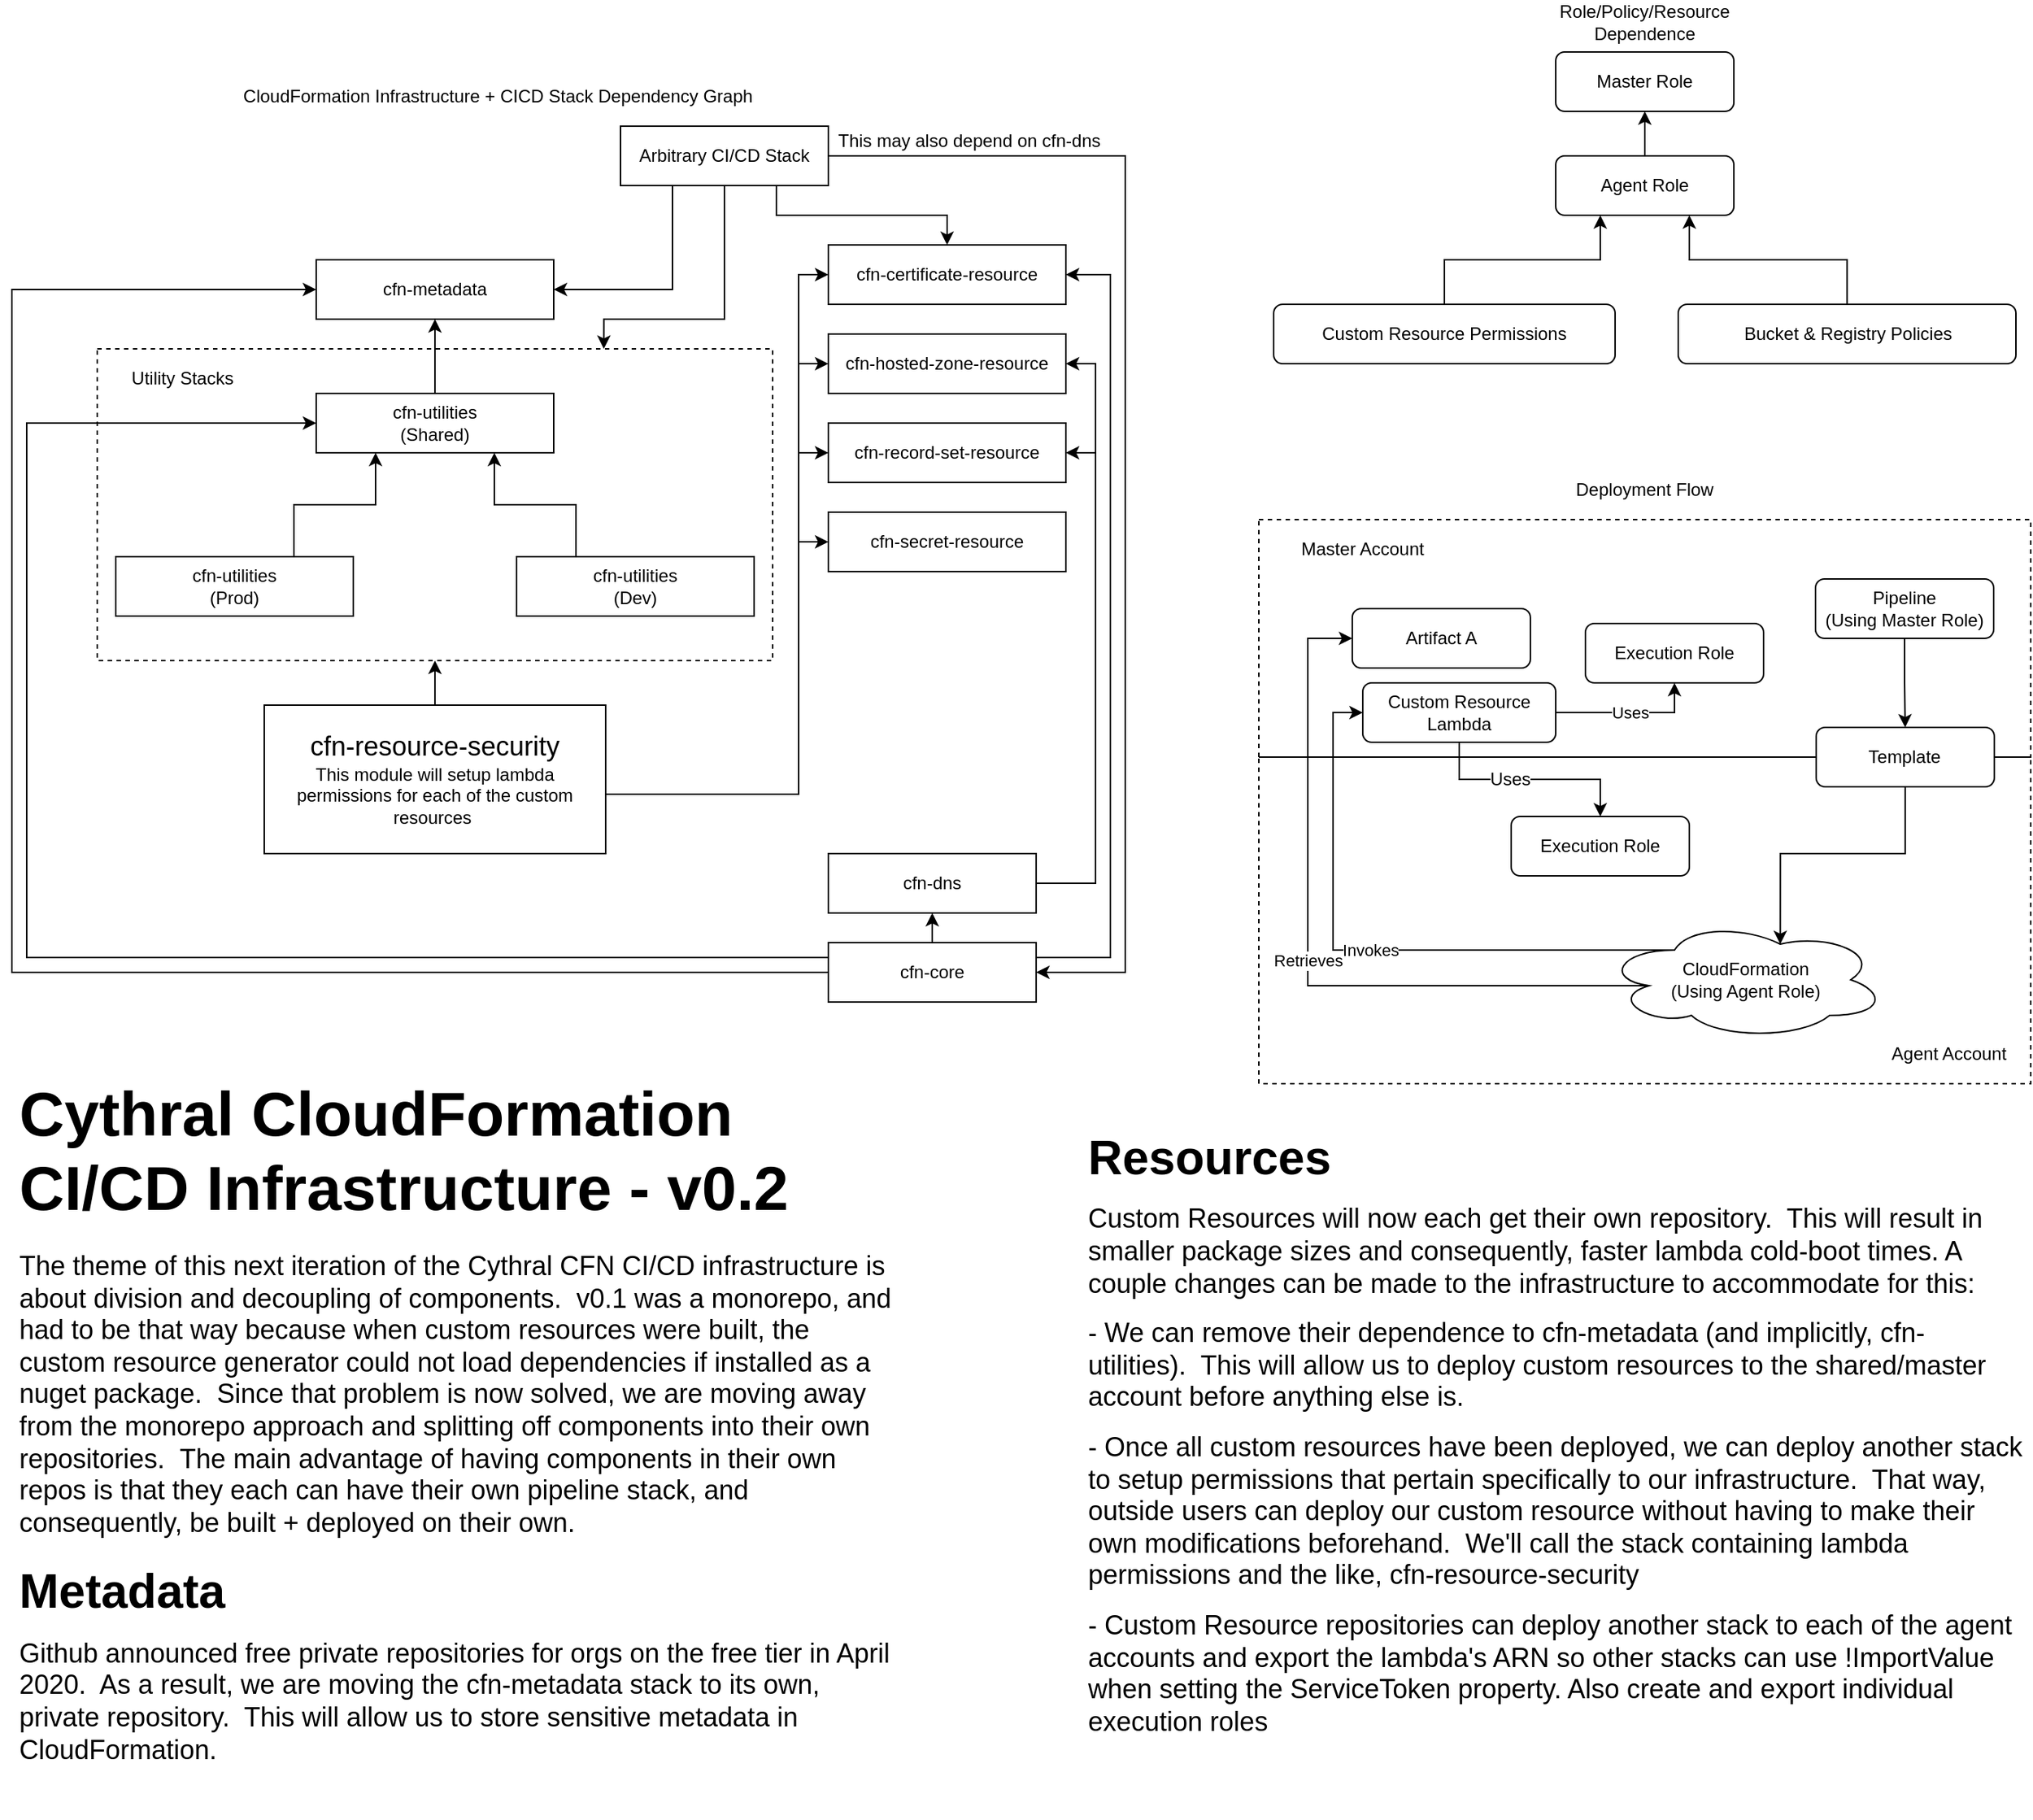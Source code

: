 <mxfile version="12.8.8"><diagram id="zvvnBCrAP_00yjJSCmby" name="Page-1"><mxGraphModel dx="1395" dy="1900" grid="1" gridSize="10" guides="1" tooltips="1" connect="1" arrows="1" fold="1" page="1" pageScale="1" pageWidth="850" pageHeight="1100" math="0" shadow="0"><root><mxCell id="0"/><mxCell id="1" parent="0"/><mxCell id="QBsZ5KCF9hEleyuy3w9k-131" value="" style="rounded=0;whiteSpace=wrap;html=1;fillColor=none;dashed=1;" vertex="1" parent="1"><mxGeometry x="900" y="395" width="520" height="220" as="geometry"/></mxCell><mxCell id="QBsZ5KCF9hEleyuy3w9k-115" value="" style="rounded=0;whiteSpace=wrap;html=1;fillColor=none;dashed=1;borderBottom=none;" vertex="1" parent="1"><mxGeometry x="900" y="235" width="520" height="160" as="geometry"/></mxCell><mxCell id="QBsZ5KCF9hEleyuy3w9k-76" value="" style="rounded=0;whiteSpace=wrap;html=1;fillColor=none;dashed=1;" vertex="1" parent="1"><mxGeometry x="117.5" y="120" width="455" height="210" as="geometry"/></mxCell><mxCell id="QBsZ5KCF9hEleyuy3w9k-1" value="cfn-metadata" style="rounded=0;whiteSpace=wrap;html=1;" vertex="1" parent="1"><mxGeometry x="265" y="60" width="160" height="40" as="geometry"/></mxCell><mxCell id="QBsZ5KCF9hEleyuy3w9k-3" value="Master Role" style="rounded=1;whiteSpace=wrap;html=1;" vertex="1" parent="1"><mxGeometry x="1100" y="-80" width="120" height="40" as="geometry"/></mxCell><mxCell id="QBsZ5KCF9hEleyuy3w9k-5" style="edgeStyle=orthogonalEdgeStyle;rounded=0;orthogonalLoop=1;jettySize=auto;html=1;entryX=0.5;entryY=1;entryDx=0;entryDy=0;" edge="1" parent="1" source="QBsZ5KCF9hEleyuy3w9k-4" target="QBsZ5KCF9hEleyuy3w9k-3"><mxGeometry relative="1" as="geometry"/></mxCell><mxCell id="QBsZ5KCF9hEleyuy3w9k-4" value="Agent Role" style="rounded=1;whiteSpace=wrap;html=1;" vertex="1" parent="1"><mxGeometry x="1100" y="-10" width="120" height="40" as="geometry"/></mxCell><mxCell id="QBsZ5KCF9hEleyuy3w9k-6" value="Role/Policy/Resource Dependence" style="text;html=1;strokeColor=none;fillColor=none;align=center;verticalAlign=middle;whiteSpace=wrap;rounded=0;" vertex="1" parent="1"><mxGeometry x="1095" y="-110" width="130" height="20" as="geometry"/></mxCell><mxCell id="QBsZ5KCF9hEleyuy3w9k-47" style="edgeStyle=orthogonalEdgeStyle;rounded=0;orthogonalLoop=1;jettySize=auto;html=1;exitX=0.5;exitY=0;exitDx=0;exitDy=0;entryX=0.5;entryY=1;entryDx=0;entryDy=0;" edge="1" parent="1" source="QBsZ5KCF9hEleyuy3w9k-8" target="QBsZ5KCF9hEleyuy3w9k-1"><mxGeometry relative="1" as="geometry"/></mxCell><mxCell id="QBsZ5KCF9hEleyuy3w9k-8" value="cfn-utilities&lt;br&gt;(Shared)" style="rounded=0;whiteSpace=wrap;html=1;" vertex="1" parent="1"><mxGeometry x="265" y="150" width="160" height="40" as="geometry"/></mxCell><mxCell id="QBsZ5KCF9hEleyuy3w9k-46" style="edgeStyle=orthogonalEdgeStyle;rounded=0;orthogonalLoop=1;jettySize=auto;html=1;exitX=0.25;exitY=0;exitDx=0;exitDy=0;entryX=0.75;entryY=1;entryDx=0;entryDy=0;" edge="1" parent="1" source="QBsZ5KCF9hEleyuy3w9k-10" target="QBsZ5KCF9hEleyuy3w9k-8"><mxGeometry relative="1" as="geometry"/></mxCell><mxCell id="QBsZ5KCF9hEleyuy3w9k-10" value="cfn-utilities&lt;br&gt;(Dev)" style="rounded=0;whiteSpace=wrap;html=1;" vertex="1" parent="1"><mxGeometry x="400" y="260" width="160" height="40" as="geometry"/></mxCell><mxCell id="QBsZ5KCF9hEleyuy3w9k-45" style="edgeStyle=orthogonalEdgeStyle;rounded=0;orthogonalLoop=1;jettySize=auto;html=1;exitX=0.75;exitY=0;exitDx=0;exitDy=0;entryX=0.25;entryY=1;entryDx=0;entryDy=0;" edge="1" parent="1" source="QBsZ5KCF9hEleyuy3w9k-11" target="QBsZ5KCF9hEleyuy3w9k-8"><mxGeometry relative="1" as="geometry"/></mxCell><mxCell id="QBsZ5KCF9hEleyuy3w9k-11" value="cfn-utilities&lt;br&gt;(Prod)" style="rounded=0;whiteSpace=wrap;html=1;" vertex="1" parent="1"><mxGeometry x="130" y="260" width="160" height="40" as="geometry"/></mxCell><mxCell id="QBsZ5KCF9hEleyuy3w9k-64" style="edgeStyle=orthogonalEdgeStyle;rounded=0;orthogonalLoop=1;jettySize=auto;html=1;exitX=1;exitY=0.25;exitDx=0;exitDy=0;entryX=1;entryY=0.5;entryDx=0;entryDy=0;" edge="1" parent="1" source="QBsZ5KCF9hEleyuy3w9k-17" target="QBsZ5KCF9hEleyuy3w9k-60"><mxGeometry relative="1" as="geometry"><Array as="points"><mxPoint x="750" y="480"/><mxPoint x="790" y="480"/><mxPoint x="790" y="190"/></Array></mxGeometry></mxCell><mxCell id="QBsZ5KCF9hEleyuy3w9k-65" style="edgeStyle=orthogonalEdgeStyle;rounded=0;orthogonalLoop=1;jettySize=auto;html=1;exitX=1;exitY=0.5;exitDx=0;exitDy=0;entryX=1;entryY=0.5;entryDx=0;entryDy=0;" edge="1" parent="1" source="QBsZ5KCF9hEleyuy3w9k-17" target="QBsZ5KCF9hEleyuy3w9k-57"><mxGeometry relative="1" as="geometry"><Array as="points"><mxPoint x="790" y="480"/><mxPoint x="790" y="130"/></Array></mxGeometry></mxCell><mxCell id="QBsZ5KCF9hEleyuy3w9k-17" value="cfn-dns" style="rounded=0;whiteSpace=wrap;html=1;" vertex="1" parent="1"><mxGeometry x="610" y="460" width="140" height="40" as="geometry"/></mxCell><mxCell id="QBsZ5KCF9hEleyuy3w9k-67" style="edgeStyle=orthogonalEdgeStyle;rounded=0;orthogonalLoop=1;jettySize=auto;html=1;exitX=1;exitY=0.25;exitDx=0;exitDy=0;entryX=1;entryY=0.5;entryDx=0;entryDy=0;" edge="1" parent="1" source="QBsZ5KCF9hEleyuy3w9k-19" target="QBsZ5KCF9hEleyuy3w9k-48"><mxGeometry relative="1" as="geometry"><Array as="points"><mxPoint x="800" y="530"/><mxPoint x="800" y="70"/></Array></mxGeometry></mxCell><mxCell id="QBsZ5KCF9hEleyuy3w9k-68" style="edgeStyle=orthogonalEdgeStyle;rounded=0;orthogonalLoop=1;jettySize=auto;html=1;exitX=0.5;exitY=0;exitDx=0;exitDy=0;entryX=0.5;entryY=1;entryDx=0;entryDy=0;" edge="1" parent="1" source="QBsZ5KCF9hEleyuy3w9k-19" target="QBsZ5KCF9hEleyuy3w9k-17"><mxGeometry relative="1" as="geometry"/></mxCell><mxCell id="QBsZ5KCF9hEleyuy3w9k-69" style="edgeStyle=orthogonalEdgeStyle;rounded=0;orthogonalLoop=1;jettySize=auto;html=1;entryX=0;entryY=0.5;entryDx=0;entryDy=0;" edge="1" parent="1" source="QBsZ5KCF9hEleyuy3w9k-19" target="QBsZ5KCF9hEleyuy3w9k-1"><mxGeometry relative="1" as="geometry"><Array as="points"><mxPoint x="60" y="540"/><mxPoint x="60" y="80"/></Array></mxGeometry></mxCell><mxCell id="QBsZ5KCF9hEleyuy3w9k-70" style="edgeStyle=orthogonalEdgeStyle;rounded=0;orthogonalLoop=1;jettySize=auto;html=1;exitX=0;exitY=0.25;exitDx=0;exitDy=0;entryX=0;entryY=0.5;entryDx=0;entryDy=0;" edge="1" parent="1" source="QBsZ5KCF9hEleyuy3w9k-19" target="QBsZ5KCF9hEleyuy3w9k-8"><mxGeometry relative="1" as="geometry"><Array as="points"><mxPoint x="70" y="530"/><mxPoint x="70" y="170"/></Array></mxGeometry></mxCell><mxCell id="QBsZ5KCF9hEleyuy3w9k-19" value="cfn-core" style="rounded=0;whiteSpace=wrap;html=1;" vertex="1" parent="1"><mxGeometry x="610" y="520" width="140" height="40" as="geometry"/></mxCell><mxCell id="QBsZ5KCF9hEleyuy3w9k-84" style="edgeStyle=orthogonalEdgeStyle;rounded=0;orthogonalLoop=1;jettySize=auto;html=1;exitX=1;exitY=0.5;exitDx=0;exitDy=0;entryX=1;entryY=0.5;entryDx=0;entryDy=0;" edge="1" parent="1" source="QBsZ5KCF9hEleyuy3w9k-22" target="QBsZ5KCF9hEleyuy3w9k-19"><mxGeometry relative="1" as="geometry"><Array as="points"><mxPoint x="810" y="-10"/><mxPoint x="810" y="540"/></Array></mxGeometry></mxCell><mxCell id="QBsZ5KCF9hEleyuy3w9k-87" style="edgeStyle=orthogonalEdgeStyle;rounded=0;orthogonalLoop=1;jettySize=auto;html=1;exitX=0.25;exitY=1;exitDx=0;exitDy=0;entryX=1;entryY=0.5;entryDx=0;entryDy=0;" edge="1" parent="1" source="QBsZ5KCF9hEleyuy3w9k-22" target="QBsZ5KCF9hEleyuy3w9k-1"><mxGeometry relative="1" as="geometry"/></mxCell><mxCell id="QBsZ5KCF9hEleyuy3w9k-88" style="edgeStyle=orthogonalEdgeStyle;rounded=0;orthogonalLoop=1;jettySize=auto;html=1;exitX=0.5;exitY=1;exitDx=0;exitDy=0;entryX=0.75;entryY=0;entryDx=0;entryDy=0;" edge="1" parent="1" source="QBsZ5KCF9hEleyuy3w9k-22" target="QBsZ5KCF9hEleyuy3w9k-76"><mxGeometry relative="1" as="geometry"><Array as="points"><mxPoint x="540" y="100"/><mxPoint x="459" y="100"/></Array></mxGeometry></mxCell><mxCell id="QBsZ5KCF9hEleyuy3w9k-89" style="edgeStyle=orthogonalEdgeStyle;rounded=0;orthogonalLoop=1;jettySize=auto;html=1;exitX=0.75;exitY=1;exitDx=0;exitDy=0;entryX=0.5;entryY=0;entryDx=0;entryDy=0;" edge="1" parent="1" source="QBsZ5KCF9hEleyuy3w9k-22" target="QBsZ5KCF9hEleyuy3w9k-48"><mxGeometry relative="1" as="geometry"/></mxCell><mxCell id="QBsZ5KCF9hEleyuy3w9k-22" value="Arbitrary CI/CD Stack" style="rounded=0;whiteSpace=wrap;html=1;" vertex="1" parent="1"><mxGeometry x="470" y="-30" width="140" height="40" as="geometry"/></mxCell><mxCell id="QBsZ5KCF9hEleyuy3w9k-40" style="edgeStyle=orthogonalEdgeStyle;rounded=0;orthogonalLoop=1;jettySize=auto;html=1;entryX=0.25;entryY=1;entryDx=0;entryDy=0;" edge="1" parent="1" source="QBsZ5KCF9hEleyuy3w9k-39" target="QBsZ5KCF9hEleyuy3w9k-4"><mxGeometry relative="1" as="geometry"/></mxCell><mxCell id="QBsZ5KCF9hEleyuy3w9k-39" value="Custom Resource Permissions" style="rounded=1;whiteSpace=wrap;html=1;fillColor=#ffffff;" vertex="1" parent="1"><mxGeometry x="910" y="90" width="230" height="40" as="geometry"/></mxCell><mxCell id="QBsZ5KCF9hEleyuy3w9k-44" style="edgeStyle=orthogonalEdgeStyle;rounded=0;orthogonalLoop=1;jettySize=auto;html=1;entryX=0.75;entryY=1;entryDx=0;entryDy=0;" edge="1" parent="1" source="QBsZ5KCF9hEleyuy3w9k-43" target="QBsZ5KCF9hEleyuy3w9k-4"><mxGeometry relative="1" as="geometry"/></mxCell><mxCell id="QBsZ5KCF9hEleyuy3w9k-43" value="Bucket &amp;amp; Registry Policies" style="rounded=1;whiteSpace=wrap;html=1;fillColor=#ffffff;" vertex="1" parent="1"><mxGeometry x="1182.5" y="90" width="227.5" height="40" as="geometry"/></mxCell><mxCell id="QBsZ5KCF9hEleyuy3w9k-48" value="cfn-certificate-resource" style="rounded=0;whiteSpace=wrap;html=1;fillColor=#ffffff;" vertex="1" parent="1"><mxGeometry x="610" y="50" width="160" height="40" as="geometry"/></mxCell><mxCell id="QBsZ5KCF9hEleyuy3w9k-55" style="edgeStyle=orthogonalEdgeStyle;rounded=0;orthogonalLoop=1;jettySize=auto;html=1;exitX=1;exitY=0.5;exitDx=0;exitDy=0;entryX=0;entryY=0.5;entryDx=0;entryDy=0;" edge="1" parent="1" source="QBsZ5KCF9hEleyuy3w9k-49" target="QBsZ5KCF9hEleyuy3w9k-48"><mxGeometry relative="1" as="geometry"><Array as="points"><mxPoint x="590" y="420"/><mxPoint x="590" y="70"/></Array></mxGeometry></mxCell><mxCell id="QBsZ5KCF9hEleyuy3w9k-59" style="edgeStyle=orthogonalEdgeStyle;rounded=0;orthogonalLoop=1;jettySize=auto;html=1;exitX=1;exitY=0.5;exitDx=0;exitDy=0;entryX=0;entryY=0.5;entryDx=0;entryDy=0;" edge="1" parent="1" source="QBsZ5KCF9hEleyuy3w9k-49" target="QBsZ5KCF9hEleyuy3w9k-57"><mxGeometry relative="1" as="geometry"><Array as="points"><mxPoint x="590" y="420"/><mxPoint x="590" y="130"/></Array></mxGeometry></mxCell><mxCell id="QBsZ5KCF9hEleyuy3w9k-61" style="edgeStyle=orthogonalEdgeStyle;rounded=0;orthogonalLoop=1;jettySize=auto;html=1;exitX=1;exitY=0.5;exitDx=0;exitDy=0;entryX=0;entryY=0.5;entryDx=0;entryDy=0;" edge="1" parent="1" source="QBsZ5KCF9hEleyuy3w9k-49" target="QBsZ5KCF9hEleyuy3w9k-60"><mxGeometry relative="1" as="geometry"><Array as="points"><mxPoint x="590" y="420"/><mxPoint x="590" y="190"/></Array></mxGeometry></mxCell><mxCell id="QBsZ5KCF9hEleyuy3w9k-63" style="edgeStyle=orthogonalEdgeStyle;rounded=0;orthogonalLoop=1;jettySize=auto;html=1;exitX=1;exitY=0.5;exitDx=0;exitDy=0;entryX=0;entryY=0.5;entryDx=0;entryDy=0;" edge="1" parent="1" source="QBsZ5KCF9hEleyuy3w9k-49" target="QBsZ5KCF9hEleyuy3w9k-62"><mxGeometry relative="1" as="geometry"><Array as="points"><mxPoint x="590" y="420"/><mxPoint x="590" y="250"/></Array></mxGeometry></mxCell><mxCell id="QBsZ5KCF9hEleyuy3w9k-83" style="edgeStyle=orthogonalEdgeStyle;rounded=0;orthogonalLoop=1;jettySize=auto;html=1;entryX=0.5;entryY=1;entryDx=0;entryDy=0;" edge="1" parent="1" source="QBsZ5KCF9hEleyuy3w9k-49" target="QBsZ5KCF9hEleyuy3w9k-76"><mxGeometry relative="1" as="geometry"/></mxCell><mxCell id="QBsZ5KCF9hEleyuy3w9k-49" value="&lt;font&gt;&lt;font style=&quot;font-size: 18px&quot;&gt;cfn-resource-security&lt;/font&gt;&lt;br&gt;This module will setup lambda permissions for each of the custom resources&amp;nbsp;&lt;br&gt;&lt;/font&gt;" style="rounded=0;whiteSpace=wrap;html=1;fillColor=#ffffff;" vertex="1" parent="1"><mxGeometry x="230" y="360" width="230" height="100" as="geometry"/></mxCell><mxCell id="QBsZ5KCF9hEleyuy3w9k-57" value="cfn-hosted-zone-resource" style="rounded=0;whiteSpace=wrap;html=1;fillColor=#ffffff;" vertex="1" parent="1"><mxGeometry x="610" y="110" width="160" height="40" as="geometry"/></mxCell><mxCell id="QBsZ5KCF9hEleyuy3w9k-60" value="cfn-record-set-resource" style="rounded=0;whiteSpace=wrap;html=1;fillColor=#ffffff;" vertex="1" parent="1"><mxGeometry x="610" y="170" width="160" height="40" as="geometry"/></mxCell><mxCell id="QBsZ5KCF9hEleyuy3w9k-62" value="cfn-secret-resource" style="rounded=0;whiteSpace=wrap;html=1;fillColor=#ffffff;" vertex="1" parent="1"><mxGeometry x="610" y="230" width="160" height="40" as="geometry"/></mxCell><mxCell id="QBsZ5KCF9hEleyuy3w9k-80" value="Utility Stacks" style="text;html=1;strokeColor=none;fillColor=none;align=center;verticalAlign=middle;whiteSpace=wrap;rounded=0;dashed=1;" vertex="1" parent="1"><mxGeometry x="130" y="130" width="90" height="20" as="geometry"/></mxCell><mxCell id="QBsZ5KCF9hEleyuy3w9k-90" value="This may also depend on cfn-dns" style="text;html=1;strokeColor=none;fillColor=none;align=center;verticalAlign=middle;whiteSpace=wrap;rounded=0;dashed=1;" vertex="1" parent="1"><mxGeometry x="610" y="-30" width="190" height="20" as="geometry"/></mxCell><mxCell id="QBsZ5KCF9hEleyuy3w9k-117" style="edgeStyle=orthogonalEdgeStyle;rounded=0;orthogonalLoop=1;jettySize=auto;html=1;entryX=0.625;entryY=0.2;entryDx=0;entryDy=0;entryPerimeter=0;" edge="1" parent="1" source="QBsZ5KCF9hEleyuy3w9k-127" target="QBsZ5KCF9hEleyuy3w9k-114"><mxGeometry relative="1" as="geometry"><mxPoint x="1117.94" y="455" as="targetPoint"/></mxGeometry></mxCell><mxCell id="QBsZ5KCF9hEleyuy3w9k-111" value="Pipeline &lt;br&gt;(Using Master Role)" style="rounded=1;whiteSpace=wrap;html=1;fillColor=#ffffff;" vertex="1" parent="1"><mxGeometry x="1275" y="275" width="120" height="40" as="geometry"/></mxCell><mxCell id="QBsZ5KCF9hEleyuy3w9k-129" value="Invokes" style="edgeStyle=orthogonalEdgeStyle;rounded=0;orthogonalLoop=1;jettySize=auto;html=1;exitX=0.25;exitY=0.25;exitDx=0;exitDy=0;exitPerimeter=0;entryX=0;entryY=0.5;entryDx=0;entryDy=0;" edge="1" parent="1" source="QBsZ5KCF9hEleyuy3w9k-114" target="QBsZ5KCF9hEleyuy3w9k-125"><mxGeometry relative="1" as="geometry"><mxPoint x="1070.44" y="475" as="sourcePoint"/><Array as="points"><mxPoint x="950" y="525"/><mxPoint x="950" y="365"/></Array></mxGeometry></mxCell><mxCell id="QBsZ5KCF9hEleyuy3w9k-130" value="Retrieves" style="edgeStyle=orthogonalEdgeStyle;rounded=0;orthogonalLoop=1;jettySize=auto;html=1;exitX=0.16;exitY=0.55;exitDx=0;exitDy=0;exitPerimeter=0;entryX=0;entryY=0.5;entryDx=0;entryDy=0;" edge="1" parent="1" source="QBsZ5KCF9hEleyuy3w9k-114" target="QBsZ5KCF9hEleyuy3w9k-124"><mxGeometry relative="1" as="geometry"><mxPoint x="1036.24" y="487" as="sourcePoint"/><Array as="points"><mxPoint x="933" y="549"/><mxPoint x="933" y="315"/></Array></mxGeometry></mxCell><mxCell id="QBsZ5KCF9hEleyuy3w9k-114" value="CloudFormation&lt;br&gt;(Using Agent Role)" style="ellipse;shape=cloud;whiteSpace=wrap;html=1;fillColor=#ffffff;" vertex="1" parent="1"><mxGeometry x="1132.5" y="505" width="190" height="80" as="geometry"/></mxCell><mxCell id="QBsZ5KCF9hEleyuy3w9k-116" value="Master Account" style="text;html=1;strokeColor=none;fillColor=none;align=center;verticalAlign=middle;whiteSpace=wrap;rounded=0;dashed=1;" vertex="1" parent="1"><mxGeometry x="915" y="245" width="110" height="20" as="geometry"/></mxCell><mxCell id="QBsZ5KCF9hEleyuy3w9k-124" value="Artifact A" style="rounded=1;whiteSpace=wrap;html=1;fillColor=#ffffff;" vertex="1" parent="1"><mxGeometry x="962.94" y="295" width="120" height="40" as="geometry"/></mxCell><mxCell id="QBsZ5KCF9hEleyuy3w9k-138" value="" style="edgeStyle=orthogonalEdgeStyle;rounded=0;orthogonalLoop=1;jettySize=auto;html=1;" edge="1" parent="1" source="QBsZ5KCF9hEleyuy3w9k-125" target="QBsZ5KCF9hEleyuy3w9k-137"><mxGeometry relative="1" as="geometry"/></mxCell><mxCell id="QBsZ5KCF9hEleyuy3w9k-139" value="Uses" style="text;html=1;align=center;verticalAlign=middle;resizable=0;points=[];labelBackgroundColor=#ffffff;" vertex="1" connectable="0" parent="QBsZ5KCF9hEleyuy3w9k-138"><mxGeometry x="-0.184" relative="1" as="geometry"><mxPoint as="offset"/></mxGeometry></mxCell><mxCell id="QBsZ5KCF9hEleyuy3w9k-142" value="Uses" style="edgeStyle=orthogonalEdgeStyle;rounded=0;orthogonalLoop=1;jettySize=auto;html=1;entryX=0.5;entryY=1;entryDx=0;entryDy=0;" edge="1" parent="1" source="QBsZ5KCF9hEleyuy3w9k-125" target="QBsZ5KCF9hEleyuy3w9k-141"><mxGeometry relative="1" as="geometry"/></mxCell><mxCell id="QBsZ5KCF9hEleyuy3w9k-125" value="Custom Resource Lambda" style="rounded=1;whiteSpace=wrap;html=1;fillColor=#ffffff;" vertex="1" parent="1"><mxGeometry x="970" y="345" width="130" height="40" as="geometry"/></mxCell><mxCell id="QBsZ5KCF9hEleyuy3w9k-137" value="Execution Role" style="rounded=1;whiteSpace=wrap;html=1;fillColor=#ffffff;" vertex="1" parent="1"><mxGeometry x="1070" y="435" width="120" height="40" as="geometry"/></mxCell><mxCell id="QBsZ5KCF9hEleyuy3w9k-127" value="Template" style="rounded=1;whiteSpace=wrap;html=1;fillColor=#ffffff;" vertex="1" parent="1"><mxGeometry x="1275.44" y="375" width="120" height="40" as="geometry"/></mxCell><mxCell id="QBsZ5KCF9hEleyuy3w9k-128" style="edgeStyle=orthogonalEdgeStyle;rounded=0;orthogonalLoop=1;jettySize=auto;html=1;" edge="1" parent="1" source="QBsZ5KCF9hEleyuy3w9k-111" target="QBsZ5KCF9hEleyuy3w9k-127"><mxGeometry relative="1" as="geometry"><mxPoint x="1212.999" y="345" as="sourcePoint"/><mxPoint x="1127.94" y="515" as="targetPoint"/></mxGeometry></mxCell><mxCell id="QBsZ5KCF9hEleyuy3w9k-133" value="Agent Account" style="text;html=1;strokeColor=none;fillColor=none;align=center;verticalAlign=middle;whiteSpace=wrap;rounded=0;dashed=1;" vertex="1" parent="1"><mxGeometry x="1310" y="585" width="110" height="20" as="geometry"/></mxCell><mxCell id="QBsZ5KCF9hEleyuy3w9k-141" value="Execution Role" style="rounded=1;whiteSpace=wrap;html=1;fillColor=#ffffff;" vertex="1" parent="1"><mxGeometry x="1120" y="305" width="120" height="40" as="geometry"/></mxCell><mxCell id="QBsZ5KCF9hEleyuy3w9k-144" value="Deployment Flow" style="text;html=1;strokeColor=none;fillColor=none;align=center;verticalAlign=middle;whiteSpace=wrap;rounded=0;" vertex="1" parent="1"><mxGeometry x="1080" y="205" width="160" height="20" as="geometry"/></mxCell><mxCell id="QBsZ5KCF9hEleyuy3w9k-145" value="CloudFormation Infrastructure + CICD Stack Dependency Graph" style="text;html=1;strokeColor=none;fillColor=none;align=center;verticalAlign=middle;whiteSpace=wrap;rounded=0;" vertex="1" parent="1"><mxGeometry x="150" y="-60" width="475" height="20" as="geometry"/></mxCell><mxCell id="QBsZ5KCF9hEleyuy3w9k-147" value="&lt;h1&gt;&lt;font style=&quot;font-size: 42px&quot;&gt;Cythral CloudFormation CI/CD Infrastructure - v0.2&lt;/font&gt;&lt;/h1&gt;&lt;p&gt;&lt;font style=&quot;font-size: 18px&quot;&gt;The theme of this next iteration of the Cythral CFN CI/CD infrastructure is about division and decoupling of components.&amp;nbsp; v0.1 was a monorepo, and had to be that way because when custom resources were built, the custom resource generator could not load dependencies if installed as a nuget package.&amp;nbsp; Since that problem is now solved, we are moving away from the monorepo approach and splitting off components into their own repositories.&amp;nbsp;&amp;nbsp;&lt;/font&gt;&lt;span style=&quot;font-size: 18px&quot;&gt;The main advantage of having components in their own repos is that they each can have their own pipeline stack, and consequently, be built + deployed on their own.&amp;nbsp;&amp;nbsp;&lt;/span&gt;&lt;/p&gt;&lt;h1&gt;&lt;p style=&quot;font-size: 12px ; font-weight: 400&quot;&gt;&lt;font style=&quot;font-size: 32px&quot;&gt;&lt;b&gt;Metadata&lt;/b&gt;&lt;/font&gt;&lt;/p&gt;&lt;p style=&quot;font-size: 12px ; font-weight: 400&quot;&gt;&lt;font style=&quot;font-size: 18px&quot;&gt;Github announced free private repositories for orgs on the free tier in April 2020.&amp;nbsp; As a result, we are moving the cfn-metadata stack to its own, private repository.&amp;nbsp; This will allow us to store sensitive metadata in CloudFormation.&amp;nbsp; &amp;nbsp;&lt;/font&gt;&lt;/p&gt;&lt;/h1&gt;" style="text;html=1;strokeColor=none;fillColor=none;spacing=5;spacingTop=-20;whiteSpace=wrap;overflow=hidden;rounded=0;" vertex="1" parent="1"><mxGeometry x="60" y="605" width="600" height="505" as="geometry"/></mxCell><mxCell id="QBsZ5KCF9hEleyuy3w9k-148" value="&lt;h1&gt;&lt;p style=&quot;font-size: 12px ; font-weight: 400&quot;&gt;&lt;font style=&quot;font-size: 32px&quot;&gt;&lt;b&gt;Resources&lt;/b&gt;&lt;/font&gt;&lt;/p&gt;&lt;p style=&quot;font-size: 12px ; font-weight: 400&quot;&gt;&lt;font style=&quot;font-size: 18px&quot;&gt;Custom Resources will now each get their own repository.&amp;nbsp; This will result in smaller package sizes and consequently, faster lambda cold-boot times. A couple changes can be made to the infrastructure to accommodate for this:&lt;/font&gt;&lt;/p&gt;&lt;p style=&quot;font-size: 12px ; font-weight: 400&quot;&gt;&lt;span style=&quot;font-size: 18px&quot;&gt;- We can remove their dependence to cfn-metadata (and implicitly, cfn-utilities).&amp;nbsp; This will allow us to deploy custom resources to the shared/master account before anything else is.&amp;nbsp;&amp;nbsp;&lt;/span&gt;&lt;/p&gt;&lt;p style=&quot;font-size: 12px ; font-weight: 400&quot;&gt;&lt;span style=&quot;font-size: 18px&quot;&gt;- Once all custom resources have been deployed, we can deploy another stack to setup permissions that pertain specifically to our infrastructure.&amp;nbsp; That way, outside users can deploy our custom resource without having to make their own modifications beforehand.&amp;nbsp; We'll call the stack containing lambda permissions and the like, cfn-resource-security&lt;/span&gt;&lt;/p&gt;&lt;p style=&quot;font-size: 12px ; font-weight: 400&quot;&gt;&lt;span style=&quot;font-size: 18px&quot;&gt;- Custom Resource repositories can deploy another stack to each of the agent accounts and export the lambda's ARN so other stacks can use !ImportValue when setting the ServiceToken property. Also create and export individual execution roles&lt;/span&gt;&lt;/p&gt;&lt;/h1&gt;" style="text;html=1;strokeColor=none;fillColor=none;spacing=5;spacingTop=-20;whiteSpace=wrap;overflow=hidden;rounded=0;" vertex="1" parent="1"><mxGeometry x="780" y="640" width="640" height="420" as="geometry"/></mxCell></root></mxGraphModel></diagram></mxfile>